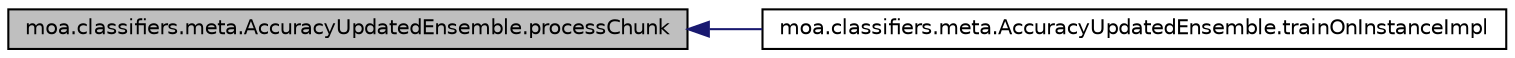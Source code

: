 digraph G
{
  edge [fontname="Helvetica",fontsize="10",labelfontname="Helvetica",labelfontsize="10"];
  node [fontname="Helvetica",fontsize="10",shape=record];
  rankdir=LR;
  Node1 [label="moa.classifiers.meta.AccuracyUpdatedEnsemble.processChunk",height=0.2,width=0.4,color="black", fillcolor="grey75", style="filled" fontcolor="black"];
  Node1 -> Node2 [dir=back,color="midnightblue",fontsize="10",style="solid",fontname="Helvetica"];
  Node2 [label="moa.classifiers.meta.AccuracyUpdatedEnsemble.trainOnInstanceImpl",height=0.2,width=0.4,color="black", fillcolor="white", style="filled",URL="$classmoa_1_1classifiers_1_1meta_1_1AccuracyUpdatedEnsemble.html#a33bb916df8bd328e65fe78e8702be5e2",tooltip="Trains this classifier incrementally using the given instance."];
}
